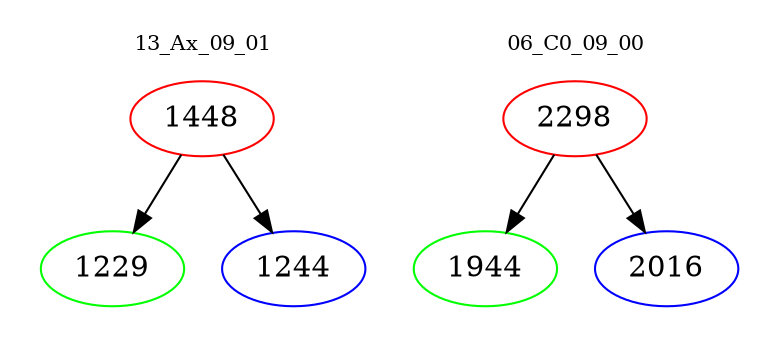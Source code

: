 digraph{
subgraph cluster_0 {
color = white
label = "13_Ax_09_01";
fontsize=10;
T0_1448 [label="1448", color="red"]
T0_1448 -> T0_1229 [color="black"]
T0_1229 [label="1229", color="green"]
T0_1448 -> T0_1244 [color="black"]
T0_1244 [label="1244", color="blue"]
}
subgraph cluster_1 {
color = white
label = "06_C0_09_00";
fontsize=10;
T1_2298 [label="2298", color="red"]
T1_2298 -> T1_1944 [color="black"]
T1_1944 [label="1944", color="green"]
T1_2298 -> T1_2016 [color="black"]
T1_2016 [label="2016", color="blue"]
}
}
